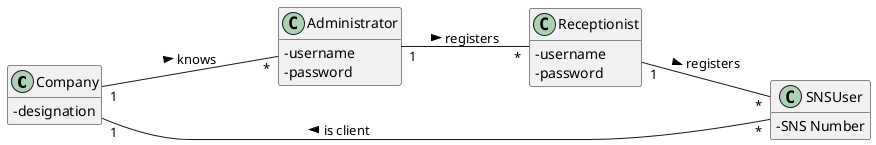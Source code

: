 @startuml
hide methods
left to right direction
skinparam classAttributeIconSize 0


class Company {
  -designation
}

class Receptionist {
  -username
  -password
}

class SNSUser {
  -SNS Number
}

class Administrator {
  -username
  -password
}

SNSUser "*"---"1" Company : is client >
Company "1"---"*" Administrator : knows >
Receptionist "1"--"*" SNSUser : registers >
Administrator "1"--"*" Receptionist : registers >






@enduml